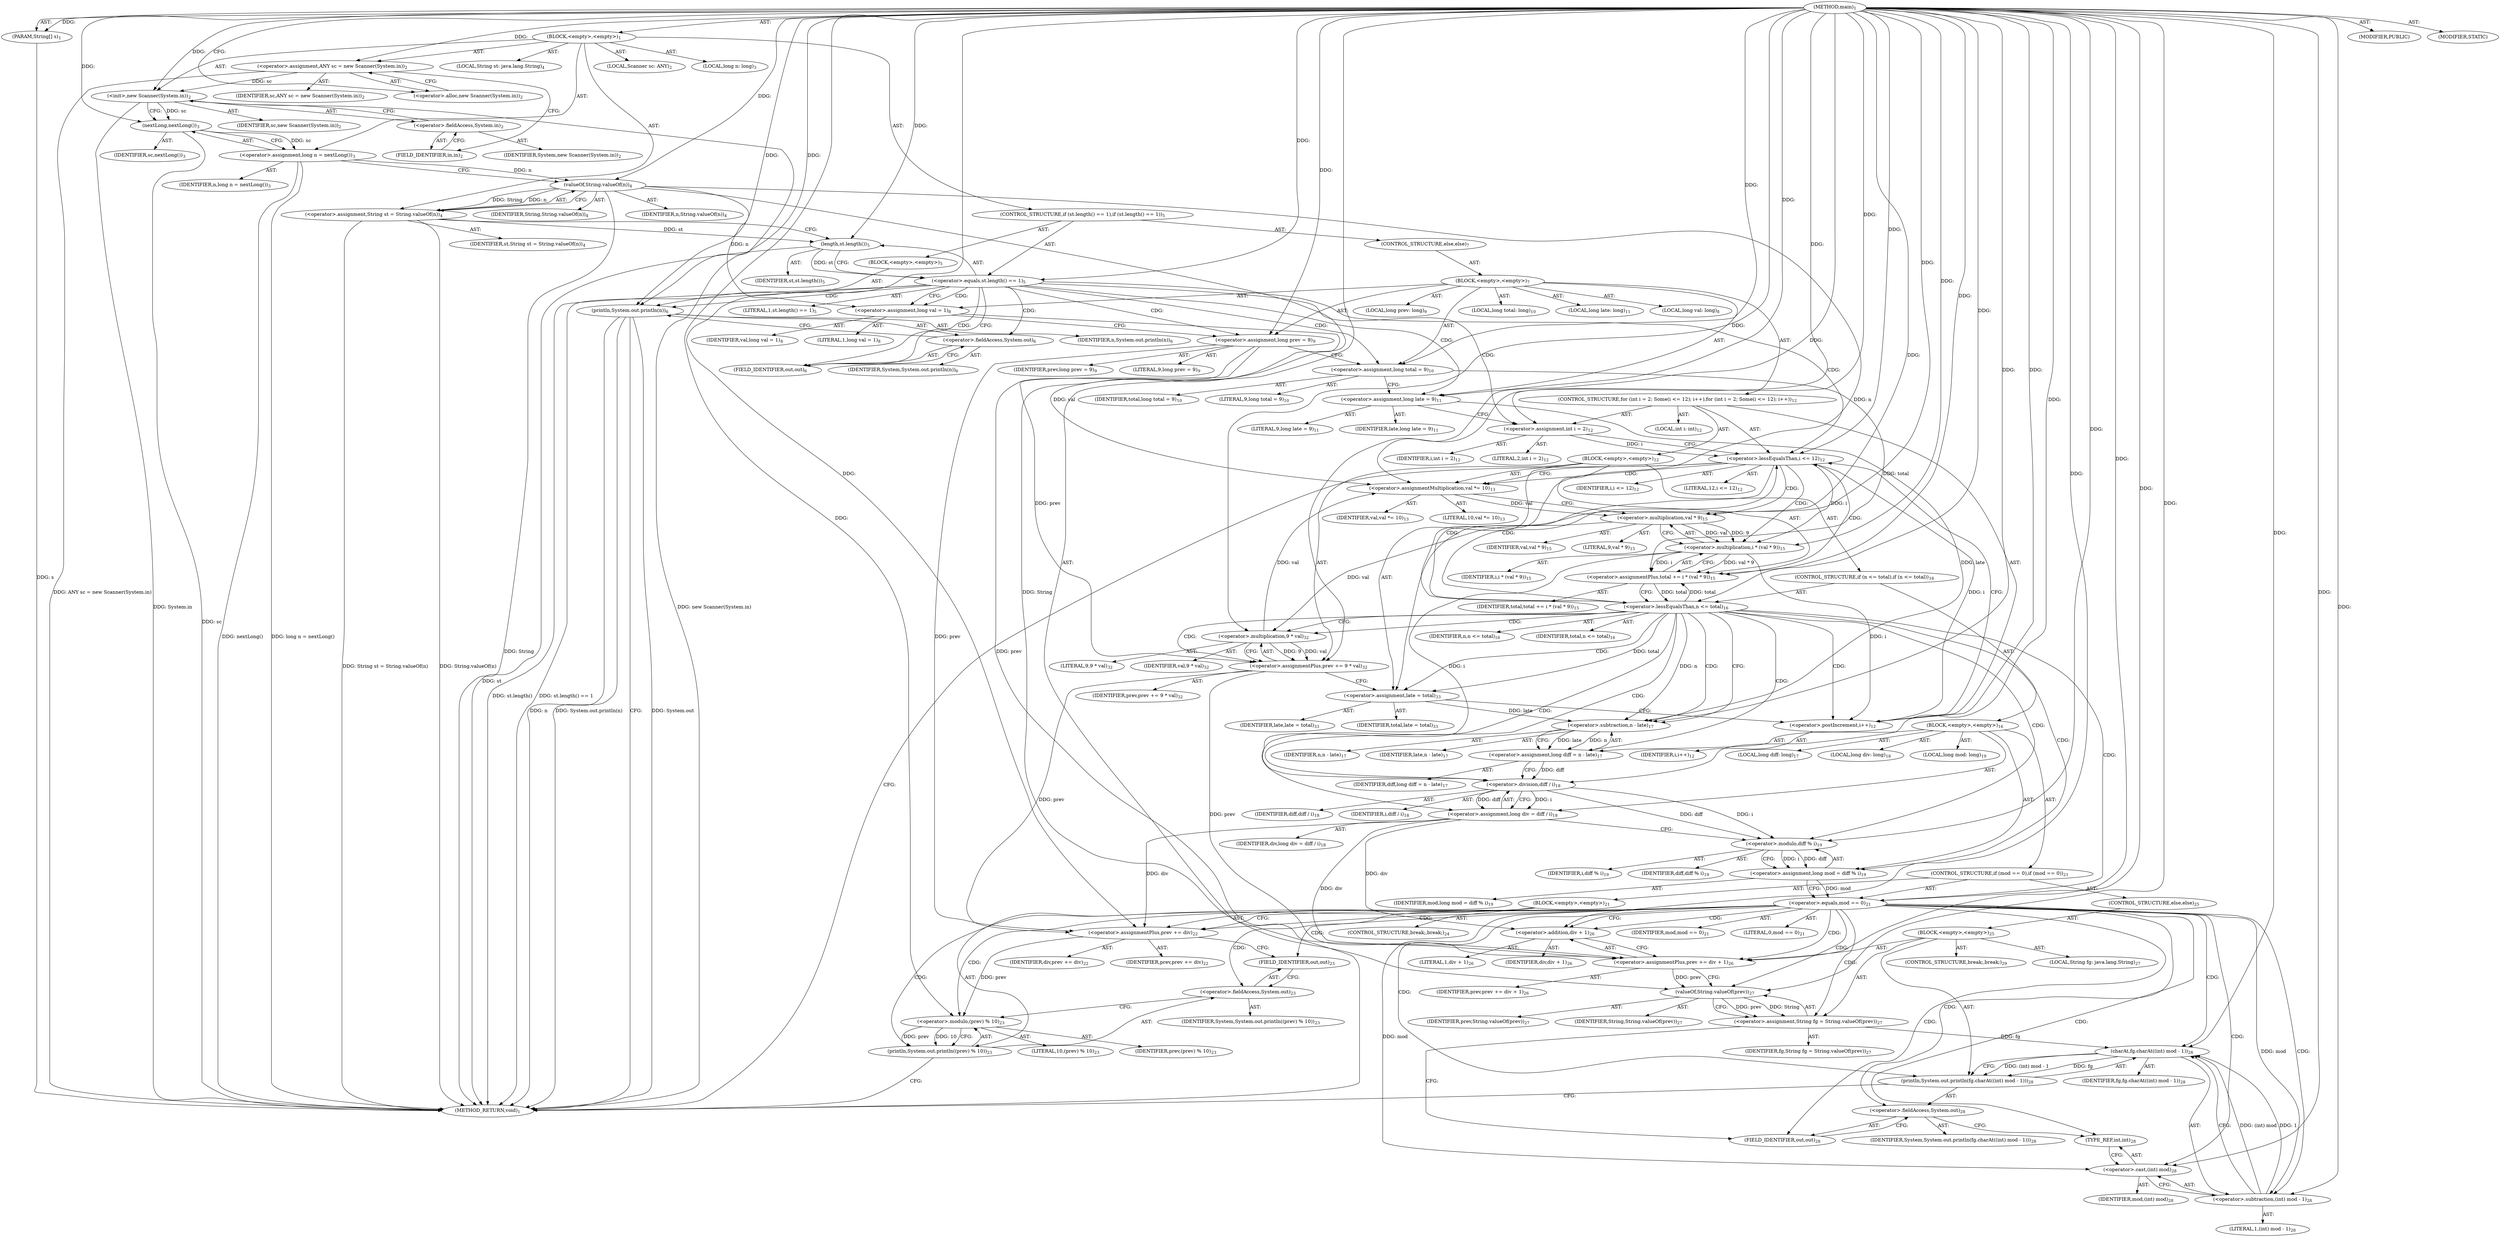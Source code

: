 digraph "main" {  
"19" [label = <(METHOD,main)<SUB>1</SUB>> ]
"20" [label = <(PARAM,String[] s)<SUB>1</SUB>> ]
"21" [label = <(BLOCK,&lt;empty&gt;,&lt;empty&gt;)<SUB>1</SUB>> ]
"4" [label = <(LOCAL,Scanner sc: ANY)<SUB>2</SUB>> ]
"22" [label = <(&lt;operator&gt;.assignment,ANY sc = new Scanner(System.in))<SUB>2</SUB>> ]
"23" [label = <(IDENTIFIER,sc,ANY sc = new Scanner(System.in))<SUB>2</SUB>> ]
"24" [label = <(&lt;operator&gt;.alloc,new Scanner(System.in))<SUB>2</SUB>> ]
"25" [label = <(&lt;init&gt;,new Scanner(System.in))<SUB>2</SUB>> ]
"3" [label = <(IDENTIFIER,sc,new Scanner(System.in))<SUB>2</SUB>> ]
"26" [label = <(&lt;operator&gt;.fieldAccess,System.in)<SUB>2</SUB>> ]
"27" [label = <(IDENTIFIER,System,new Scanner(System.in))<SUB>2</SUB>> ]
"28" [label = <(FIELD_IDENTIFIER,in,in)<SUB>2</SUB>> ]
"29" [label = <(LOCAL,long n: long)<SUB>3</SUB>> ]
"30" [label = <(&lt;operator&gt;.assignment,long n = nextLong())<SUB>3</SUB>> ]
"31" [label = <(IDENTIFIER,n,long n = nextLong())<SUB>3</SUB>> ]
"32" [label = <(nextLong,nextLong())<SUB>3</SUB>> ]
"33" [label = <(IDENTIFIER,sc,nextLong())<SUB>3</SUB>> ]
"34" [label = <(LOCAL,String st: java.lang.String)<SUB>4</SUB>> ]
"35" [label = <(&lt;operator&gt;.assignment,String st = String.valueOf(n))<SUB>4</SUB>> ]
"36" [label = <(IDENTIFIER,st,String st = String.valueOf(n))<SUB>4</SUB>> ]
"37" [label = <(valueOf,String.valueOf(n))<SUB>4</SUB>> ]
"38" [label = <(IDENTIFIER,String,String.valueOf(n))<SUB>4</SUB>> ]
"39" [label = <(IDENTIFIER,n,String.valueOf(n))<SUB>4</SUB>> ]
"40" [label = <(CONTROL_STRUCTURE,if (st.length() == 1),if (st.length() == 1))<SUB>5</SUB>> ]
"41" [label = <(&lt;operator&gt;.equals,st.length() == 1)<SUB>5</SUB>> ]
"42" [label = <(length,st.length())<SUB>5</SUB>> ]
"43" [label = <(IDENTIFIER,st,st.length())<SUB>5</SUB>> ]
"44" [label = <(LITERAL,1,st.length() == 1)<SUB>5</SUB>> ]
"45" [label = <(BLOCK,&lt;empty&gt;,&lt;empty&gt;)<SUB>5</SUB>> ]
"46" [label = <(println,System.out.println(n))<SUB>6</SUB>> ]
"47" [label = <(&lt;operator&gt;.fieldAccess,System.out)<SUB>6</SUB>> ]
"48" [label = <(IDENTIFIER,System,System.out.println(n))<SUB>6</SUB>> ]
"49" [label = <(FIELD_IDENTIFIER,out,out)<SUB>6</SUB>> ]
"50" [label = <(IDENTIFIER,n,System.out.println(n))<SUB>6</SUB>> ]
"51" [label = <(CONTROL_STRUCTURE,else,else)<SUB>7</SUB>> ]
"52" [label = <(BLOCK,&lt;empty&gt;,&lt;empty&gt;)<SUB>7</SUB>> ]
"53" [label = <(LOCAL,long val: long)<SUB>8</SUB>> ]
"54" [label = <(&lt;operator&gt;.assignment,long val = 1)<SUB>8</SUB>> ]
"55" [label = <(IDENTIFIER,val,long val = 1)<SUB>8</SUB>> ]
"56" [label = <(LITERAL,1,long val = 1)<SUB>8</SUB>> ]
"57" [label = <(LOCAL,long prev: long)<SUB>9</SUB>> ]
"58" [label = <(&lt;operator&gt;.assignment,long prev = 9)<SUB>9</SUB>> ]
"59" [label = <(IDENTIFIER,prev,long prev = 9)<SUB>9</SUB>> ]
"60" [label = <(LITERAL,9,long prev = 9)<SUB>9</SUB>> ]
"61" [label = <(LOCAL,long total: long)<SUB>10</SUB>> ]
"62" [label = <(&lt;operator&gt;.assignment,long total = 9)<SUB>10</SUB>> ]
"63" [label = <(IDENTIFIER,total,long total = 9)<SUB>10</SUB>> ]
"64" [label = <(LITERAL,9,long total = 9)<SUB>10</SUB>> ]
"65" [label = <(LOCAL,long late: long)<SUB>11</SUB>> ]
"66" [label = <(&lt;operator&gt;.assignment,long late = 9)<SUB>11</SUB>> ]
"67" [label = <(IDENTIFIER,late,long late = 9)<SUB>11</SUB>> ]
"68" [label = <(LITERAL,9,long late = 9)<SUB>11</SUB>> ]
"69" [label = <(CONTROL_STRUCTURE,for (int i = 2; Some(i &lt;= 12); i++),for (int i = 2; Some(i &lt;= 12); i++))<SUB>12</SUB>> ]
"70" [label = <(LOCAL,int i: int)<SUB>12</SUB>> ]
"71" [label = <(&lt;operator&gt;.assignment,int i = 2)<SUB>12</SUB>> ]
"72" [label = <(IDENTIFIER,i,int i = 2)<SUB>12</SUB>> ]
"73" [label = <(LITERAL,2,int i = 2)<SUB>12</SUB>> ]
"74" [label = <(&lt;operator&gt;.lessEqualsThan,i &lt;= 12)<SUB>12</SUB>> ]
"75" [label = <(IDENTIFIER,i,i &lt;= 12)<SUB>12</SUB>> ]
"76" [label = <(LITERAL,12,i &lt;= 12)<SUB>12</SUB>> ]
"77" [label = <(&lt;operator&gt;.postIncrement,i++)<SUB>12</SUB>> ]
"78" [label = <(IDENTIFIER,i,i++)<SUB>12</SUB>> ]
"79" [label = <(BLOCK,&lt;empty&gt;,&lt;empty&gt;)<SUB>12</SUB>> ]
"80" [label = <(&lt;operator&gt;.assignmentMultiplication,val *= 10)<SUB>13</SUB>> ]
"81" [label = <(IDENTIFIER,val,val *= 10)<SUB>13</SUB>> ]
"82" [label = <(LITERAL,10,val *= 10)<SUB>13</SUB>> ]
"83" [label = <(&lt;operator&gt;.assignmentPlus,total += i * (val * 9))<SUB>15</SUB>> ]
"84" [label = <(IDENTIFIER,total,total += i * (val * 9))<SUB>15</SUB>> ]
"85" [label = <(&lt;operator&gt;.multiplication,i * (val * 9))<SUB>15</SUB>> ]
"86" [label = <(IDENTIFIER,i,i * (val * 9))<SUB>15</SUB>> ]
"87" [label = <(&lt;operator&gt;.multiplication,val * 9)<SUB>15</SUB>> ]
"88" [label = <(IDENTIFIER,val,val * 9)<SUB>15</SUB>> ]
"89" [label = <(LITERAL,9,val * 9)<SUB>15</SUB>> ]
"90" [label = <(CONTROL_STRUCTURE,if (n &lt;= total),if (n &lt;= total))<SUB>16</SUB>> ]
"91" [label = <(&lt;operator&gt;.lessEqualsThan,n &lt;= total)<SUB>16</SUB>> ]
"92" [label = <(IDENTIFIER,n,n &lt;= total)<SUB>16</SUB>> ]
"93" [label = <(IDENTIFIER,total,n &lt;= total)<SUB>16</SUB>> ]
"94" [label = <(BLOCK,&lt;empty&gt;,&lt;empty&gt;)<SUB>16</SUB>> ]
"95" [label = <(LOCAL,long diff: long)<SUB>17</SUB>> ]
"96" [label = <(&lt;operator&gt;.assignment,long diff = n - late)<SUB>17</SUB>> ]
"97" [label = <(IDENTIFIER,diff,long diff = n - late)<SUB>17</SUB>> ]
"98" [label = <(&lt;operator&gt;.subtraction,n - late)<SUB>17</SUB>> ]
"99" [label = <(IDENTIFIER,n,n - late)<SUB>17</SUB>> ]
"100" [label = <(IDENTIFIER,late,n - late)<SUB>17</SUB>> ]
"101" [label = <(LOCAL,long div: long)<SUB>18</SUB>> ]
"102" [label = <(&lt;operator&gt;.assignment,long div = diff / i)<SUB>18</SUB>> ]
"103" [label = <(IDENTIFIER,div,long div = diff / i)<SUB>18</SUB>> ]
"104" [label = <(&lt;operator&gt;.division,diff / i)<SUB>18</SUB>> ]
"105" [label = <(IDENTIFIER,diff,diff / i)<SUB>18</SUB>> ]
"106" [label = <(IDENTIFIER,i,diff / i)<SUB>18</SUB>> ]
"107" [label = <(LOCAL,long mod: long)<SUB>19</SUB>> ]
"108" [label = <(&lt;operator&gt;.assignment,long mod = diff % i)<SUB>19</SUB>> ]
"109" [label = <(IDENTIFIER,mod,long mod = diff % i)<SUB>19</SUB>> ]
"110" [label = <(&lt;operator&gt;.modulo,diff % i)<SUB>19</SUB>> ]
"111" [label = <(IDENTIFIER,diff,diff % i)<SUB>19</SUB>> ]
"112" [label = <(IDENTIFIER,i,diff % i)<SUB>19</SUB>> ]
"113" [label = <(CONTROL_STRUCTURE,if (mod == 0),if (mod == 0))<SUB>21</SUB>> ]
"114" [label = <(&lt;operator&gt;.equals,mod == 0)<SUB>21</SUB>> ]
"115" [label = <(IDENTIFIER,mod,mod == 0)<SUB>21</SUB>> ]
"116" [label = <(LITERAL,0,mod == 0)<SUB>21</SUB>> ]
"117" [label = <(BLOCK,&lt;empty&gt;,&lt;empty&gt;)<SUB>21</SUB>> ]
"118" [label = <(&lt;operator&gt;.assignmentPlus,prev += div)<SUB>22</SUB>> ]
"119" [label = <(IDENTIFIER,prev,prev += div)<SUB>22</SUB>> ]
"120" [label = <(IDENTIFIER,div,prev += div)<SUB>22</SUB>> ]
"121" [label = <(println,System.out.println((prev) % 10))<SUB>23</SUB>> ]
"122" [label = <(&lt;operator&gt;.fieldAccess,System.out)<SUB>23</SUB>> ]
"123" [label = <(IDENTIFIER,System,System.out.println((prev) % 10))<SUB>23</SUB>> ]
"124" [label = <(FIELD_IDENTIFIER,out,out)<SUB>23</SUB>> ]
"125" [label = <(&lt;operator&gt;.modulo,(prev) % 10)<SUB>23</SUB>> ]
"126" [label = <(IDENTIFIER,prev,(prev) % 10)<SUB>23</SUB>> ]
"127" [label = <(LITERAL,10,(prev) % 10)<SUB>23</SUB>> ]
"128" [label = <(CONTROL_STRUCTURE,break;,break;)<SUB>24</SUB>> ]
"129" [label = <(CONTROL_STRUCTURE,else,else)<SUB>25</SUB>> ]
"130" [label = <(BLOCK,&lt;empty&gt;,&lt;empty&gt;)<SUB>25</SUB>> ]
"131" [label = <(&lt;operator&gt;.assignmentPlus,prev += div + 1)<SUB>26</SUB>> ]
"132" [label = <(IDENTIFIER,prev,prev += div + 1)<SUB>26</SUB>> ]
"133" [label = <(&lt;operator&gt;.addition,div + 1)<SUB>26</SUB>> ]
"134" [label = <(IDENTIFIER,div,div + 1)<SUB>26</SUB>> ]
"135" [label = <(LITERAL,1,div + 1)<SUB>26</SUB>> ]
"136" [label = <(LOCAL,String fg: java.lang.String)<SUB>27</SUB>> ]
"137" [label = <(&lt;operator&gt;.assignment,String fg = String.valueOf(prev))<SUB>27</SUB>> ]
"138" [label = <(IDENTIFIER,fg,String fg = String.valueOf(prev))<SUB>27</SUB>> ]
"139" [label = <(valueOf,String.valueOf(prev))<SUB>27</SUB>> ]
"140" [label = <(IDENTIFIER,String,String.valueOf(prev))<SUB>27</SUB>> ]
"141" [label = <(IDENTIFIER,prev,String.valueOf(prev))<SUB>27</SUB>> ]
"142" [label = <(println,System.out.println(fg.charAt((int) mod - 1)))<SUB>28</SUB>> ]
"143" [label = <(&lt;operator&gt;.fieldAccess,System.out)<SUB>28</SUB>> ]
"144" [label = <(IDENTIFIER,System,System.out.println(fg.charAt((int) mod - 1)))<SUB>28</SUB>> ]
"145" [label = <(FIELD_IDENTIFIER,out,out)<SUB>28</SUB>> ]
"146" [label = <(charAt,fg.charAt((int) mod - 1))<SUB>28</SUB>> ]
"147" [label = <(IDENTIFIER,fg,fg.charAt((int) mod - 1))<SUB>28</SUB>> ]
"148" [label = <(&lt;operator&gt;.subtraction,(int) mod - 1)<SUB>28</SUB>> ]
"149" [label = <(&lt;operator&gt;.cast,(int) mod)<SUB>28</SUB>> ]
"150" [label = <(TYPE_REF,int,int)<SUB>28</SUB>> ]
"151" [label = <(IDENTIFIER,mod,(int) mod)<SUB>28</SUB>> ]
"152" [label = <(LITERAL,1,(int) mod - 1)<SUB>28</SUB>> ]
"153" [label = <(CONTROL_STRUCTURE,break;,break;)<SUB>29</SUB>> ]
"154" [label = <(&lt;operator&gt;.assignmentPlus,prev += 9 * val)<SUB>32</SUB>> ]
"155" [label = <(IDENTIFIER,prev,prev += 9 * val)<SUB>32</SUB>> ]
"156" [label = <(&lt;operator&gt;.multiplication,9 * val)<SUB>32</SUB>> ]
"157" [label = <(LITERAL,9,9 * val)<SUB>32</SUB>> ]
"158" [label = <(IDENTIFIER,val,9 * val)<SUB>32</SUB>> ]
"159" [label = <(&lt;operator&gt;.assignment,late = total)<SUB>33</SUB>> ]
"160" [label = <(IDENTIFIER,late,late = total)<SUB>33</SUB>> ]
"161" [label = <(IDENTIFIER,total,late = total)<SUB>33</SUB>> ]
"162" [label = <(MODIFIER,PUBLIC)> ]
"163" [label = <(MODIFIER,STATIC)> ]
"164" [label = <(METHOD_RETURN,void)<SUB>1</SUB>> ]
  "19" -> "20"  [ label = "AST: "] 
  "19" -> "21"  [ label = "AST: "] 
  "19" -> "162"  [ label = "AST: "] 
  "19" -> "163"  [ label = "AST: "] 
  "19" -> "164"  [ label = "AST: "] 
  "21" -> "4"  [ label = "AST: "] 
  "21" -> "22"  [ label = "AST: "] 
  "21" -> "25"  [ label = "AST: "] 
  "21" -> "29"  [ label = "AST: "] 
  "21" -> "30"  [ label = "AST: "] 
  "21" -> "34"  [ label = "AST: "] 
  "21" -> "35"  [ label = "AST: "] 
  "21" -> "40"  [ label = "AST: "] 
  "22" -> "23"  [ label = "AST: "] 
  "22" -> "24"  [ label = "AST: "] 
  "25" -> "3"  [ label = "AST: "] 
  "25" -> "26"  [ label = "AST: "] 
  "26" -> "27"  [ label = "AST: "] 
  "26" -> "28"  [ label = "AST: "] 
  "30" -> "31"  [ label = "AST: "] 
  "30" -> "32"  [ label = "AST: "] 
  "32" -> "33"  [ label = "AST: "] 
  "35" -> "36"  [ label = "AST: "] 
  "35" -> "37"  [ label = "AST: "] 
  "37" -> "38"  [ label = "AST: "] 
  "37" -> "39"  [ label = "AST: "] 
  "40" -> "41"  [ label = "AST: "] 
  "40" -> "45"  [ label = "AST: "] 
  "40" -> "51"  [ label = "AST: "] 
  "41" -> "42"  [ label = "AST: "] 
  "41" -> "44"  [ label = "AST: "] 
  "42" -> "43"  [ label = "AST: "] 
  "45" -> "46"  [ label = "AST: "] 
  "46" -> "47"  [ label = "AST: "] 
  "46" -> "50"  [ label = "AST: "] 
  "47" -> "48"  [ label = "AST: "] 
  "47" -> "49"  [ label = "AST: "] 
  "51" -> "52"  [ label = "AST: "] 
  "52" -> "53"  [ label = "AST: "] 
  "52" -> "54"  [ label = "AST: "] 
  "52" -> "57"  [ label = "AST: "] 
  "52" -> "58"  [ label = "AST: "] 
  "52" -> "61"  [ label = "AST: "] 
  "52" -> "62"  [ label = "AST: "] 
  "52" -> "65"  [ label = "AST: "] 
  "52" -> "66"  [ label = "AST: "] 
  "52" -> "69"  [ label = "AST: "] 
  "54" -> "55"  [ label = "AST: "] 
  "54" -> "56"  [ label = "AST: "] 
  "58" -> "59"  [ label = "AST: "] 
  "58" -> "60"  [ label = "AST: "] 
  "62" -> "63"  [ label = "AST: "] 
  "62" -> "64"  [ label = "AST: "] 
  "66" -> "67"  [ label = "AST: "] 
  "66" -> "68"  [ label = "AST: "] 
  "69" -> "70"  [ label = "AST: "] 
  "69" -> "71"  [ label = "AST: "] 
  "69" -> "74"  [ label = "AST: "] 
  "69" -> "77"  [ label = "AST: "] 
  "69" -> "79"  [ label = "AST: "] 
  "71" -> "72"  [ label = "AST: "] 
  "71" -> "73"  [ label = "AST: "] 
  "74" -> "75"  [ label = "AST: "] 
  "74" -> "76"  [ label = "AST: "] 
  "77" -> "78"  [ label = "AST: "] 
  "79" -> "80"  [ label = "AST: "] 
  "79" -> "83"  [ label = "AST: "] 
  "79" -> "90"  [ label = "AST: "] 
  "79" -> "154"  [ label = "AST: "] 
  "79" -> "159"  [ label = "AST: "] 
  "80" -> "81"  [ label = "AST: "] 
  "80" -> "82"  [ label = "AST: "] 
  "83" -> "84"  [ label = "AST: "] 
  "83" -> "85"  [ label = "AST: "] 
  "85" -> "86"  [ label = "AST: "] 
  "85" -> "87"  [ label = "AST: "] 
  "87" -> "88"  [ label = "AST: "] 
  "87" -> "89"  [ label = "AST: "] 
  "90" -> "91"  [ label = "AST: "] 
  "90" -> "94"  [ label = "AST: "] 
  "91" -> "92"  [ label = "AST: "] 
  "91" -> "93"  [ label = "AST: "] 
  "94" -> "95"  [ label = "AST: "] 
  "94" -> "96"  [ label = "AST: "] 
  "94" -> "101"  [ label = "AST: "] 
  "94" -> "102"  [ label = "AST: "] 
  "94" -> "107"  [ label = "AST: "] 
  "94" -> "108"  [ label = "AST: "] 
  "94" -> "113"  [ label = "AST: "] 
  "96" -> "97"  [ label = "AST: "] 
  "96" -> "98"  [ label = "AST: "] 
  "98" -> "99"  [ label = "AST: "] 
  "98" -> "100"  [ label = "AST: "] 
  "102" -> "103"  [ label = "AST: "] 
  "102" -> "104"  [ label = "AST: "] 
  "104" -> "105"  [ label = "AST: "] 
  "104" -> "106"  [ label = "AST: "] 
  "108" -> "109"  [ label = "AST: "] 
  "108" -> "110"  [ label = "AST: "] 
  "110" -> "111"  [ label = "AST: "] 
  "110" -> "112"  [ label = "AST: "] 
  "113" -> "114"  [ label = "AST: "] 
  "113" -> "117"  [ label = "AST: "] 
  "113" -> "129"  [ label = "AST: "] 
  "114" -> "115"  [ label = "AST: "] 
  "114" -> "116"  [ label = "AST: "] 
  "117" -> "118"  [ label = "AST: "] 
  "117" -> "121"  [ label = "AST: "] 
  "117" -> "128"  [ label = "AST: "] 
  "118" -> "119"  [ label = "AST: "] 
  "118" -> "120"  [ label = "AST: "] 
  "121" -> "122"  [ label = "AST: "] 
  "121" -> "125"  [ label = "AST: "] 
  "122" -> "123"  [ label = "AST: "] 
  "122" -> "124"  [ label = "AST: "] 
  "125" -> "126"  [ label = "AST: "] 
  "125" -> "127"  [ label = "AST: "] 
  "129" -> "130"  [ label = "AST: "] 
  "130" -> "131"  [ label = "AST: "] 
  "130" -> "136"  [ label = "AST: "] 
  "130" -> "137"  [ label = "AST: "] 
  "130" -> "142"  [ label = "AST: "] 
  "130" -> "153"  [ label = "AST: "] 
  "131" -> "132"  [ label = "AST: "] 
  "131" -> "133"  [ label = "AST: "] 
  "133" -> "134"  [ label = "AST: "] 
  "133" -> "135"  [ label = "AST: "] 
  "137" -> "138"  [ label = "AST: "] 
  "137" -> "139"  [ label = "AST: "] 
  "139" -> "140"  [ label = "AST: "] 
  "139" -> "141"  [ label = "AST: "] 
  "142" -> "143"  [ label = "AST: "] 
  "142" -> "146"  [ label = "AST: "] 
  "143" -> "144"  [ label = "AST: "] 
  "143" -> "145"  [ label = "AST: "] 
  "146" -> "147"  [ label = "AST: "] 
  "146" -> "148"  [ label = "AST: "] 
  "148" -> "149"  [ label = "AST: "] 
  "148" -> "152"  [ label = "AST: "] 
  "149" -> "150"  [ label = "AST: "] 
  "149" -> "151"  [ label = "AST: "] 
  "154" -> "155"  [ label = "AST: "] 
  "154" -> "156"  [ label = "AST: "] 
  "156" -> "157"  [ label = "AST: "] 
  "156" -> "158"  [ label = "AST: "] 
  "159" -> "160"  [ label = "AST: "] 
  "159" -> "161"  [ label = "AST: "] 
  "22" -> "28"  [ label = "CFG: "] 
  "25" -> "32"  [ label = "CFG: "] 
  "30" -> "37"  [ label = "CFG: "] 
  "35" -> "42"  [ label = "CFG: "] 
  "24" -> "22"  [ label = "CFG: "] 
  "26" -> "25"  [ label = "CFG: "] 
  "32" -> "30"  [ label = "CFG: "] 
  "37" -> "35"  [ label = "CFG: "] 
  "41" -> "49"  [ label = "CFG: "] 
  "41" -> "54"  [ label = "CFG: "] 
  "28" -> "26"  [ label = "CFG: "] 
  "42" -> "41"  [ label = "CFG: "] 
  "46" -> "164"  [ label = "CFG: "] 
  "47" -> "46"  [ label = "CFG: "] 
  "54" -> "58"  [ label = "CFG: "] 
  "58" -> "62"  [ label = "CFG: "] 
  "62" -> "66"  [ label = "CFG: "] 
  "66" -> "71"  [ label = "CFG: "] 
  "49" -> "47"  [ label = "CFG: "] 
  "71" -> "74"  [ label = "CFG: "] 
  "74" -> "164"  [ label = "CFG: "] 
  "74" -> "80"  [ label = "CFG: "] 
  "77" -> "74"  [ label = "CFG: "] 
  "80" -> "87"  [ label = "CFG: "] 
  "83" -> "91"  [ label = "CFG: "] 
  "154" -> "159"  [ label = "CFG: "] 
  "159" -> "77"  [ label = "CFG: "] 
  "85" -> "83"  [ label = "CFG: "] 
  "91" -> "98"  [ label = "CFG: "] 
  "91" -> "156"  [ label = "CFG: "] 
  "156" -> "154"  [ label = "CFG: "] 
  "87" -> "85"  [ label = "CFG: "] 
  "96" -> "104"  [ label = "CFG: "] 
  "102" -> "110"  [ label = "CFG: "] 
  "108" -> "114"  [ label = "CFG: "] 
  "98" -> "96"  [ label = "CFG: "] 
  "104" -> "102"  [ label = "CFG: "] 
  "110" -> "108"  [ label = "CFG: "] 
  "114" -> "118"  [ label = "CFG: "] 
  "114" -> "133"  [ label = "CFG: "] 
  "118" -> "124"  [ label = "CFG: "] 
  "121" -> "164"  [ label = "CFG: "] 
  "122" -> "125"  [ label = "CFG: "] 
  "125" -> "121"  [ label = "CFG: "] 
  "131" -> "139"  [ label = "CFG: "] 
  "137" -> "145"  [ label = "CFG: "] 
  "142" -> "164"  [ label = "CFG: "] 
  "124" -> "122"  [ label = "CFG: "] 
  "133" -> "131"  [ label = "CFG: "] 
  "139" -> "137"  [ label = "CFG: "] 
  "143" -> "150"  [ label = "CFG: "] 
  "146" -> "142"  [ label = "CFG: "] 
  "145" -> "143"  [ label = "CFG: "] 
  "148" -> "146"  [ label = "CFG: "] 
  "149" -> "148"  [ label = "CFG: "] 
  "150" -> "149"  [ label = "CFG: "] 
  "19" -> "24"  [ label = "CFG: "] 
  "20" -> "164"  [ label = "DDG: s"] 
  "22" -> "164"  [ label = "DDG: ANY sc = new Scanner(System.in)"] 
  "25" -> "164"  [ label = "DDG: System.in"] 
  "25" -> "164"  [ label = "DDG: new Scanner(System.in)"] 
  "32" -> "164"  [ label = "DDG: sc"] 
  "30" -> "164"  [ label = "DDG: nextLong()"] 
  "30" -> "164"  [ label = "DDG: long n = nextLong()"] 
  "37" -> "164"  [ label = "DDG: String"] 
  "35" -> "164"  [ label = "DDG: String.valueOf(n)"] 
  "35" -> "164"  [ label = "DDG: String st = String.valueOf(n)"] 
  "42" -> "164"  [ label = "DDG: st"] 
  "41" -> "164"  [ label = "DDG: st.length()"] 
  "41" -> "164"  [ label = "DDG: st.length() == 1"] 
  "46" -> "164"  [ label = "DDG: System.out"] 
  "46" -> "164"  [ label = "DDG: n"] 
  "46" -> "164"  [ label = "DDG: System.out.println(n)"] 
  "19" -> "20"  [ label = "DDG: "] 
  "19" -> "22"  [ label = "DDG: "] 
  "32" -> "30"  [ label = "DDG: sc"] 
  "37" -> "35"  [ label = "DDG: String"] 
  "37" -> "35"  [ label = "DDG: n"] 
  "22" -> "25"  [ label = "DDG: sc"] 
  "19" -> "25"  [ label = "DDG: "] 
  "25" -> "32"  [ label = "DDG: sc"] 
  "19" -> "32"  [ label = "DDG: "] 
  "19" -> "37"  [ label = "DDG: "] 
  "30" -> "37"  [ label = "DDG: n"] 
  "42" -> "41"  [ label = "DDG: st"] 
  "19" -> "41"  [ label = "DDG: "] 
  "35" -> "42"  [ label = "DDG: st"] 
  "19" -> "42"  [ label = "DDG: "] 
  "37" -> "46"  [ label = "DDG: n"] 
  "19" -> "46"  [ label = "DDG: "] 
  "19" -> "54"  [ label = "DDG: "] 
  "19" -> "58"  [ label = "DDG: "] 
  "19" -> "62"  [ label = "DDG: "] 
  "19" -> "66"  [ label = "DDG: "] 
  "19" -> "71"  [ label = "DDG: "] 
  "71" -> "74"  [ label = "DDG: i"] 
  "77" -> "74"  [ label = "DDG: i"] 
  "19" -> "74"  [ label = "DDG: "] 
  "85" -> "77"  [ label = "DDG: i"] 
  "19" -> "77"  [ label = "DDG: "] 
  "19" -> "80"  [ label = "DDG: "] 
  "85" -> "83"  [ label = "DDG: i"] 
  "85" -> "83"  [ label = "DDG: val * 9"] 
  "156" -> "154"  [ label = "DDG: 9"] 
  "156" -> "154"  [ label = "DDG: val"] 
  "91" -> "159"  [ label = "DDG: total"] 
  "19" -> "159"  [ label = "DDG: "] 
  "54" -> "80"  [ label = "DDG: val"] 
  "156" -> "80"  [ label = "DDG: val"] 
  "62" -> "83"  [ label = "DDG: total"] 
  "19" -> "83"  [ label = "DDG: "] 
  "91" -> "83"  [ label = "DDG: total"] 
  "58" -> "154"  [ label = "DDG: prev"] 
  "19" -> "154"  [ label = "DDG: "] 
  "74" -> "85"  [ label = "DDG: i"] 
  "19" -> "85"  [ label = "DDG: "] 
  "87" -> "85"  [ label = "DDG: val"] 
  "87" -> "85"  [ label = "DDG: 9"] 
  "37" -> "91"  [ label = "DDG: n"] 
  "19" -> "91"  [ label = "DDG: "] 
  "83" -> "91"  [ label = "DDG: total"] 
  "98" -> "96"  [ label = "DDG: n"] 
  "98" -> "96"  [ label = "DDG: late"] 
  "104" -> "102"  [ label = "DDG: diff"] 
  "104" -> "102"  [ label = "DDG: i"] 
  "110" -> "108"  [ label = "DDG: diff"] 
  "110" -> "108"  [ label = "DDG: i"] 
  "19" -> "156"  [ label = "DDG: "] 
  "87" -> "156"  [ label = "DDG: val"] 
  "80" -> "87"  [ label = "DDG: val"] 
  "19" -> "87"  [ label = "DDG: "] 
  "91" -> "98"  [ label = "DDG: n"] 
  "19" -> "98"  [ label = "DDG: "] 
  "66" -> "98"  [ label = "DDG: late"] 
  "159" -> "98"  [ label = "DDG: late"] 
  "96" -> "104"  [ label = "DDG: diff"] 
  "19" -> "104"  [ label = "DDG: "] 
  "85" -> "104"  [ label = "DDG: i"] 
  "104" -> "110"  [ label = "DDG: diff"] 
  "19" -> "110"  [ label = "DDG: "] 
  "104" -> "110"  [ label = "DDG: i"] 
  "108" -> "114"  [ label = "DDG: mod"] 
  "19" -> "114"  [ label = "DDG: "] 
  "102" -> "118"  [ label = "DDG: div"] 
  "19" -> "118"  [ label = "DDG: "] 
  "58" -> "118"  [ label = "DDG: prev"] 
  "154" -> "118"  [ label = "DDG: prev"] 
  "125" -> "121"  [ label = "DDG: prev"] 
  "125" -> "121"  [ label = "DDG: 10"] 
  "102" -> "131"  [ label = "DDG: div"] 
  "19" -> "131"  [ label = "DDG: "] 
  "139" -> "137"  [ label = "DDG: String"] 
  "139" -> "137"  [ label = "DDG: prev"] 
  "118" -> "125"  [ label = "DDG: prev"] 
  "19" -> "125"  [ label = "DDG: "] 
  "58" -> "131"  [ label = "DDG: prev"] 
  "154" -> "131"  [ label = "DDG: prev"] 
  "146" -> "142"  [ label = "DDG: fg"] 
  "146" -> "142"  [ label = "DDG: (int) mod - 1"] 
  "102" -> "133"  [ label = "DDG: div"] 
  "19" -> "133"  [ label = "DDG: "] 
  "37" -> "139"  [ label = "DDG: String"] 
  "19" -> "139"  [ label = "DDG: "] 
  "131" -> "139"  [ label = "DDG: prev"] 
  "137" -> "146"  [ label = "DDG: fg"] 
  "19" -> "146"  [ label = "DDG: "] 
  "148" -> "146"  [ label = "DDG: (int) mod"] 
  "148" -> "146"  [ label = "DDG: 1"] 
  "19" -> "148"  [ label = "DDG: "] 
  "114" -> "148"  [ label = "DDG: mod"] 
  "19" -> "149"  [ label = "DDG: "] 
  "114" -> "149"  [ label = "DDG: mod"] 
  "41" -> "74"  [ label = "CDG: "] 
  "41" -> "54"  [ label = "CDG: "] 
  "41" -> "58"  [ label = "CDG: "] 
  "41" -> "47"  [ label = "CDG: "] 
  "41" -> "49"  [ label = "CDG: "] 
  "41" -> "66"  [ label = "CDG: "] 
  "41" -> "46"  [ label = "CDG: "] 
  "41" -> "71"  [ label = "CDG: "] 
  "41" -> "62"  [ label = "CDG: "] 
  "74" -> "85"  [ label = "CDG: "] 
  "74" -> "87"  [ label = "CDG: "] 
  "74" -> "91"  [ label = "CDG: "] 
  "74" -> "80"  [ label = "CDG: "] 
  "74" -> "83"  [ label = "CDG: "] 
  "91" -> "96"  [ label = "CDG: "] 
  "91" -> "77"  [ label = "CDG: "] 
  "91" -> "98"  [ label = "CDG: "] 
  "91" -> "154"  [ label = "CDG: "] 
  "91" -> "102"  [ label = "CDG: "] 
  "91" -> "114"  [ label = "CDG: "] 
  "91" -> "104"  [ label = "CDG: "] 
  "91" -> "74"  [ label = "CDG: "] 
  "91" -> "108"  [ label = "CDG: "] 
  "91" -> "159"  [ label = "CDG: "] 
  "91" -> "110"  [ label = "CDG: "] 
  "91" -> "156"  [ label = "CDG: "] 
  "114" -> "145"  [ label = "CDG: "] 
  "114" -> "146"  [ label = "CDG: "] 
  "114" -> "131"  [ label = "CDG: "] 
  "114" -> "149"  [ label = "CDG: "] 
  "114" -> "150"  [ label = "CDG: "] 
  "114" -> "121"  [ label = "CDG: "] 
  "114" -> "148"  [ label = "CDG: "] 
  "114" -> "137"  [ label = "CDG: "] 
  "114" -> "118"  [ label = "CDG: "] 
  "114" -> "139"  [ label = "CDG: "] 
  "114" -> "122"  [ label = "CDG: "] 
  "114" -> "142"  [ label = "CDG: "] 
  "114" -> "143"  [ label = "CDG: "] 
  "114" -> "124"  [ label = "CDG: "] 
  "114" -> "125"  [ label = "CDG: "] 
  "114" -> "133"  [ label = "CDG: "] 
}
